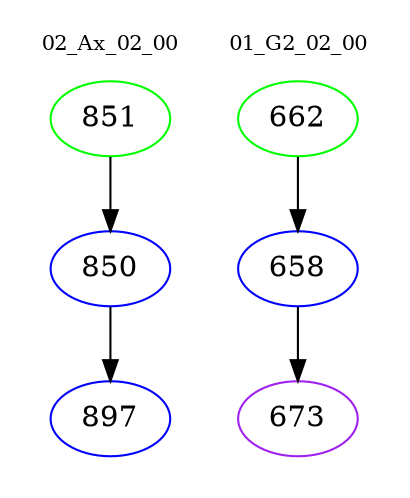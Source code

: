 digraph{
subgraph cluster_0 {
color = white
label = "02_Ax_02_00";
fontsize=10;
T0_851 [label="851", color="green"]
T0_851 -> T0_850 [color="black"]
T0_850 [label="850", color="blue"]
T0_850 -> T0_897 [color="black"]
T0_897 [label="897", color="blue"]
}
subgraph cluster_1 {
color = white
label = "01_G2_02_00";
fontsize=10;
T1_662 [label="662", color="green"]
T1_662 -> T1_658 [color="black"]
T1_658 [label="658", color="blue"]
T1_658 -> T1_673 [color="black"]
T1_673 [label="673", color="purple"]
}
}
